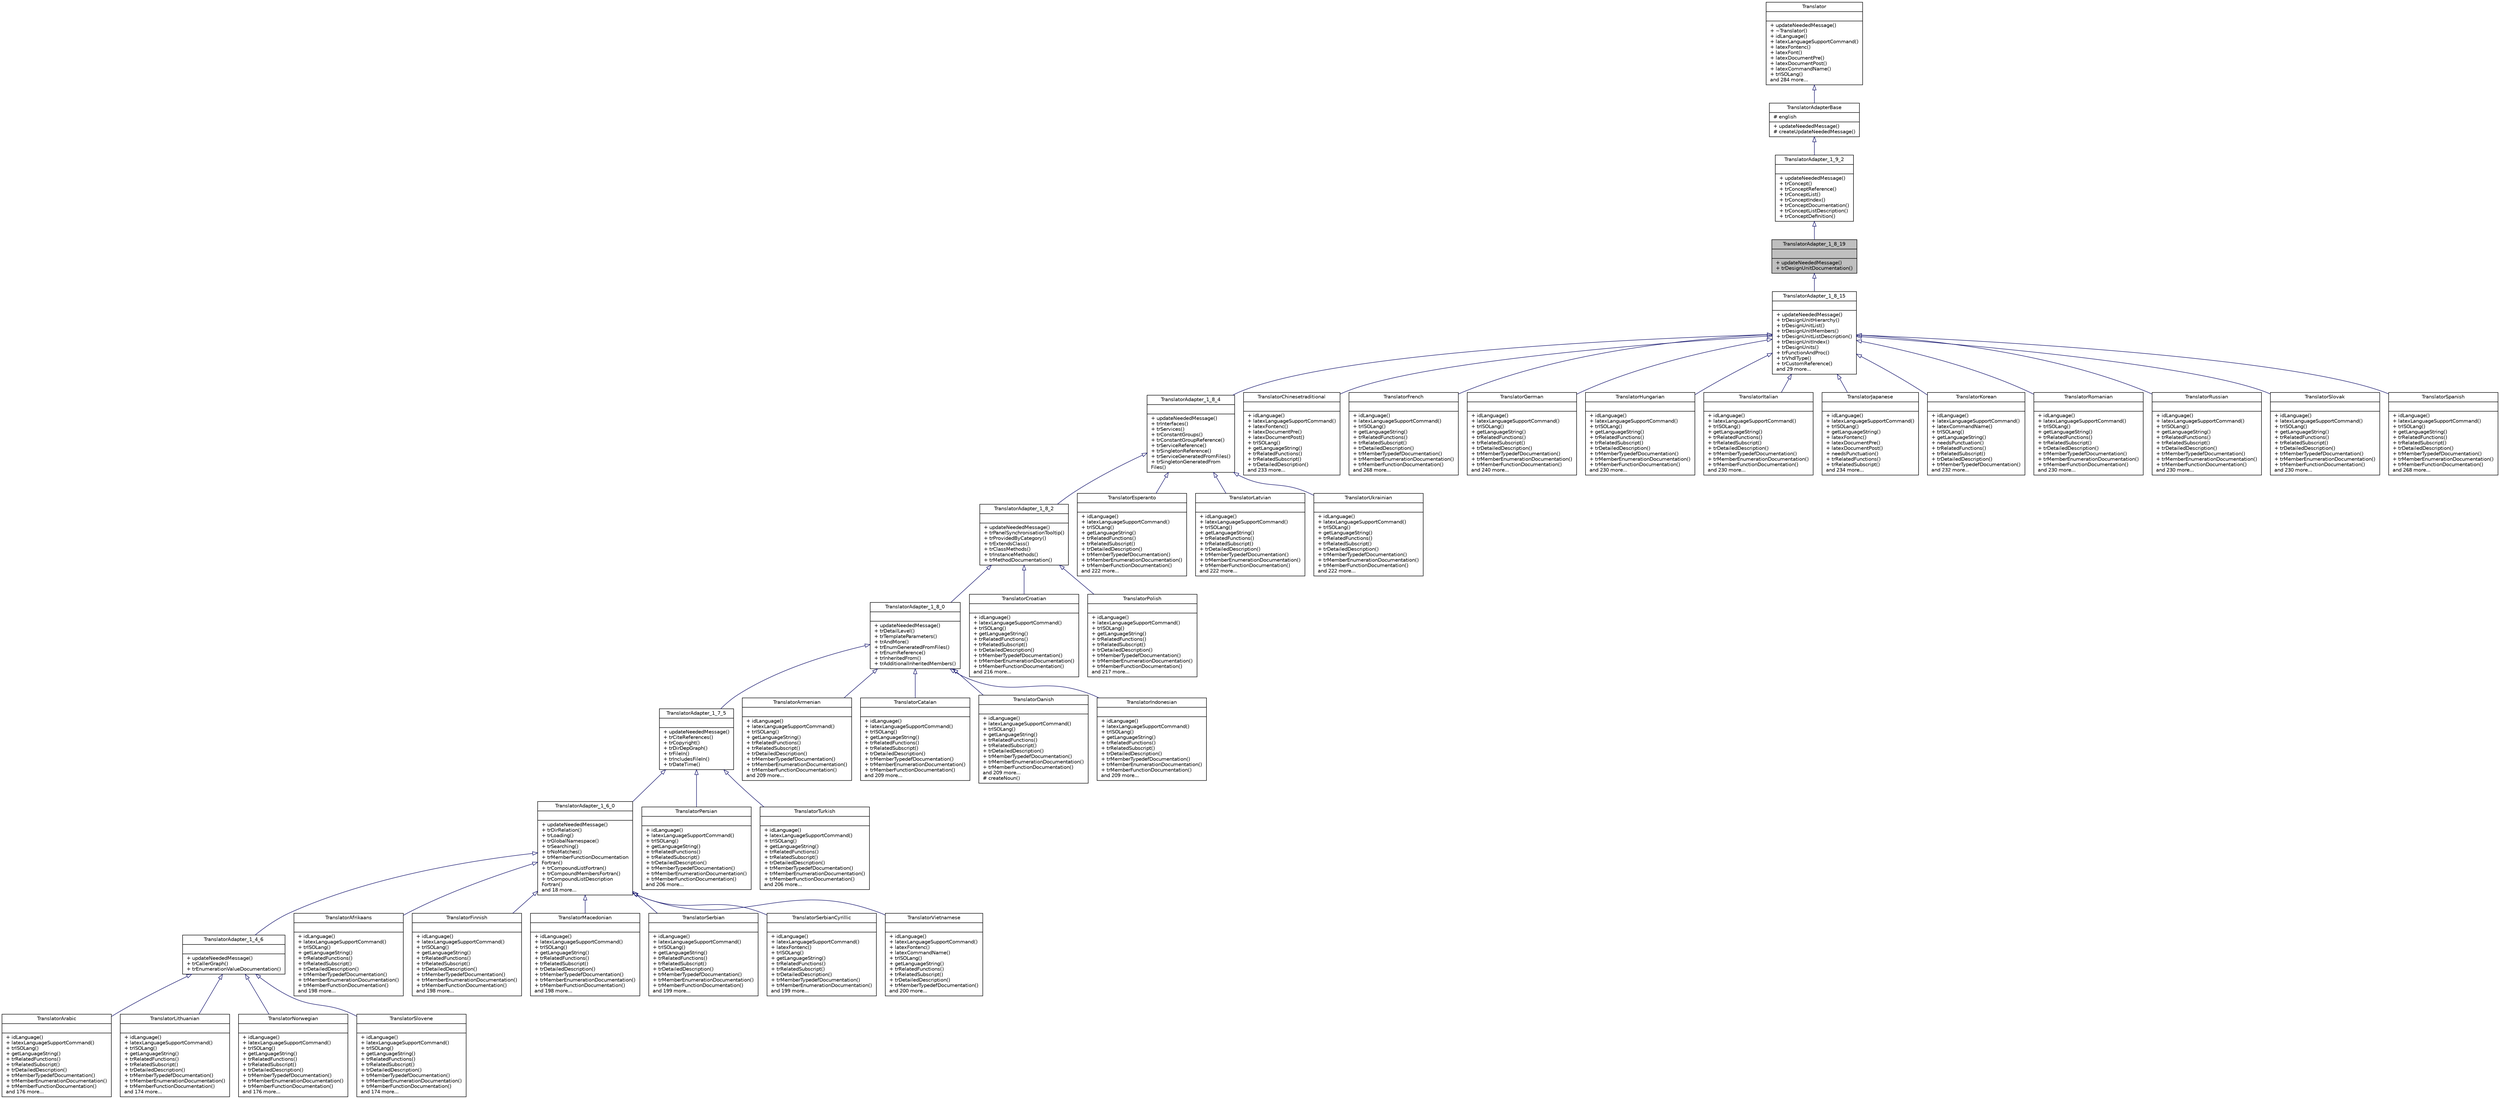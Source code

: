 digraph "TranslatorAdapter_1_8_19"
{
 // LATEX_PDF_SIZE
  edge [fontname="Helvetica",fontsize="10",labelfontname="Helvetica",labelfontsize="10"];
  node [fontname="Helvetica",fontsize="10",shape=record];
  Node1 [label="{TranslatorAdapter_1_8_19\n||+ updateNeededMessage()\l+ trDesignUnitDocumentation()\l}",height=0.2,width=0.4,color="black", fillcolor="grey75", style="filled", fontcolor="black",tooltip=" "];
  Node2 -> Node1 [dir="back",color="midnightblue",fontsize="10",style="solid",arrowtail="onormal"];
  Node2 [label="{TranslatorAdapter_1_9_2\n||+ updateNeededMessage()\l+ trConcept()\l+ trConceptReference()\l+ trConceptList()\l+ trConceptIndex()\l+ trConceptDocumentation()\l+ trConceptListDescription()\l+ trConceptDefinition()\l}",height=0.2,width=0.4,color="black", fillcolor="white", style="filled",URL="$classTranslatorAdapter__1__9__2.html",tooltip=" "];
  Node3 -> Node2 [dir="back",color="midnightblue",fontsize="10",style="solid",arrowtail="onormal"];
  Node3 [label="{TranslatorAdapterBase\n|# english\l|+ updateNeededMessage()\l# createUpdateNeededMessage()\l}",height=0.2,width=0.4,color="black", fillcolor="white", style="filled",URL="$classTranslatorAdapterBase.html",tooltip=" "];
  Node4 -> Node3 [dir="back",color="midnightblue",fontsize="10",style="solid",arrowtail="onormal"];
  Node4 [label="{Translator\n||+ updateNeededMessage()\l+ ~Translator()\l+ idLanguage()\l+ latexLanguageSupportCommand()\l+ latexFontenc()\l+ latexFont()\l+ latexDocumentPre()\l+ latexDocumentPost()\l+ latexCommandName()\l+ trISOLang()\land 284 more...\l}",height=0.2,width=0.4,color="black", fillcolor="white", style="filled",URL="$classTranslator.html",tooltip=" "];
  Node1 -> Node5 [dir="back",color="midnightblue",fontsize="10",style="solid",arrowtail="onormal"];
  Node5 [label="{TranslatorAdapter_1_8_15\n||+ updateNeededMessage()\l+ trDesignUnitHierarchy()\l+ trDesignUnitList()\l+ trDesignUnitMembers()\l+ trDesignUnitListDescription()\l+ trDesignUnitIndex()\l+ trDesignUnits()\l+ trFunctionAndProc()\l+ trVhdlType()\l+ trCustomReference()\land 29 more...\l}",height=0.2,width=0.4,color="black", fillcolor="white", style="filled",URL="$classTranslatorAdapter__1__8__15.html",tooltip=" "];
  Node5 -> Node6 [dir="back",color="midnightblue",fontsize="10",style="solid",arrowtail="onormal"];
  Node6 [label="{TranslatorAdapter_1_8_4\n||+ updateNeededMessage()\l+ trInterfaces()\l+ trServices()\l+ trConstantGroups()\l+ trConstantGroupReference()\l+ trServiceReference()\l+ trSingletonReference()\l+ trServiceGeneratedFromFiles()\l+ trSingletonGeneratedFrom\lFiles()\l}",height=0.2,width=0.4,color="black", fillcolor="white", style="filled",URL="$classTranslatorAdapter__1__8__4.html",tooltip=" "];
  Node6 -> Node7 [dir="back",color="midnightblue",fontsize="10",style="solid",arrowtail="onormal"];
  Node7 [label="{TranslatorAdapter_1_8_2\n||+ updateNeededMessage()\l+ trPanelSynchronisationTooltip()\l+ trProvidedByCategory()\l+ trExtendsClass()\l+ trClassMethods()\l+ trInstanceMethods()\l+ trMethodDocumentation()\l}",height=0.2,width=0.4,color="black", fillcolor="white", style="filled",URL="$classTranslatorAdapter__1__8__2.html",tooltip=" "];
  Node7 -> Node8 [dir="back",color="midnightblue",fontsize="10",style="solid",arrowtail="onormal"];
  Node8 [label="{TranslatorAdapter_1_8_0\n||+ updateNeededMessage()\l+ trDetailLevel()\l+ trTemplateParameters()\l+ trAndMore()\l+ trEnumGeneratedFromFiles()\l+ trEnumReference()\l+ trInheritedFrom()\l+ trAdditionalInheritedMembers()\l}",height=0.2,width=0.4,color="black", fillcolor="white", style="filled",URL="$classTranslatorAdapter__1__8__0.html",tooltip=" "];
  Node8 -> Node9 [dir="back",color="midnightblue",fontsize="10",style="solid",arrowtail="onormal"];
  Node9 [label="{TranslatorAdapter_1_7_5\n||+ updateNeededMessage()\l+ trCiteReferences()\l+ trCopyright()\l+ trDirDepGraph()\l+ trFileIn()\l+ trIncludesFileIn()\l+ trDateTime()\l}",height=0.2,width=0.4,color="black", fillcolor="white", style="filled",URL="$classTranslatorAdapter__1__7__5.html",tooltip=" "];
  Node9 -> Node10 [dir="back",color="midnightblue",fontsize="10",style="solid",arrowtail="onormal"];
  Node10 [label="{TranslatorAdapter_1_6_0\n||+ updateNeededMessage()\l+ trDirRelation()\l+ trLoading()\l+ trGlobalNamespace()\l+ trSearching()\l+ trNoMatches()\l+ trMemberFunctionDocumentation\lFortran()\l+ trCompoundListFortran()\l+ trCompoundMembersFortran()\l+ trCompoundListDescription\lFortran()\land 18 more...\l}",height=0.2,width=0.4,color="black", fillcolor="white", style="filled",URL="$classTranslatorAdapter__1__6__0.html",tooltip=" "];
  Node10 -> Node11 [dir="back",color="midnightblue",fontsize="10",style="solid",arrowtail="onormal"];
  Node11 [label="{TranslatorAdapter_1_4_6\n||+ updateNeededMessage()\l+ trCallerGraph()\l+ trEnumerationValueDocumentation()\l}",height=0.2,width=0.4,color="black", fillcolor="white", style="filled",URL="$classTranslatorAdapter__1__4__6.html",tooltip=" "];
  Node11 -> Node12 [dir="back",color="midnightblue",fontsize="10",style="solid",arrowtail="onormal"];
  Node12 [label="{TranslatorArabic\n||+ idLanguage()\l+ latexLanguageSupportCommand()\l+ trISOLang()\l+ getLanguageString()\l+ trRelatedFunctions()\l+ trRelatedSubscript()\l+ trDetailedDescription()\l+ trMemberTypedefDocumentation()\l+ trMemberEnumerationDocumentation()\l+ trMemberFunctionDocumentation()\land 176 more...\l}",height=0.2,width=0.4,color="black", fillcolor="white", style="filled",URL="$classTranslatorArabic.html",tooltip=" "];
  Node11 -> Node13 [dir="back",color="midnightblue",fontsize="10",style="solid",arrowtail="onormal"];
  Node13 [label="{TranslatorLithuanian\n||+ idLanguage()\l+ latexLanguageSupportCommand()\l+ trISOLang()\l+ getLanguageString()\l+ trRelatedFunctions()\l+ trRelatedSubscript()\l+ trDetailedDescription()\l+ trMemberTypedefDocumentation()\l+ trMemberEnumerationDocumentation()\l+ trMemberFunctionDocumentation()\land 174 more...\l}",height=0.2,width=0.4,color="black", fillcolor="white", style="filled",URL="$classTranslatorLithuanian.html",tooltip=" "];
  Node11 -> Node14 [dir="back",color="midnightblue",fontsize="10",style="solid",arrowtail="onormal"];
  Node14 [label="{TranslatorNorwegian\n||+ idLanguage()\l+ latexLanguageSupportCommand()\l+ trISOLang()\l+ getLanguageString()\l+ trRelatedFunctions()\l+ trRelatedSubscript()\l+ trDetailedDescription()\l+ trMemberTypedefDocumentation()\l+ trMemberEnumerationDocumentation()\l+ trMemberFunctionDocumentation()\land 176 more...\l}",height=0.2,width=0.4,color="black", fillcolor="white", style="filled",URL="$classTranslatorNorwegian.html",tooltip=" "];
  Node11 -> Node15 [dir="back",color="midnightblue",fontsize="10",style="solid",arrowtail="onormal"];
  Node15 [label="{TranslatorSlovene\n||+ idLanguage()\l+ latexLanguageSupportCommand()\l+ trISOLang()\l+ getLanguageString()\l+ trRelatedFunctions()\l+ trRelatedSubscript()\l+ trDetailedDescription()\l+ trMemberTypedefDocumentation()\l+ trMemberEnumerationDocumentation()\l+ trMemberFunctionDocumentation()\land 174 more...\l}",height=0.2,width=0.4,color="black", fillcolor="white", style="filled",URL="$classTranslatorSlovene.html",tooltip=" "];
  Node10 -> Node16 [dir="back",color="midnightblue",fontsize="10",style="solid",arrowtail="onormal"];
  Node16 [label="{TranslatorAfrikaans\n||+ idLanguage()\l+ latexLanguageSupportCommand()\l+ trISOLang()\l+ getLanguageString()\l+ trRelatedFunctions()\l+ trRelatedSubscript()\l+ trDetailedDescription()\l+ trMemberTypedefDocumentation()\l+ trMemberEnumerationDocumentation()\l+ trMemberFunctionDocumentation()\land 198 more...\l}",height=0.2,width=0.4,color="black", fillcolor="white", style="filled",URL="$classTranslatorAfrikaans.html",tooltip=" "];
  Node10 -> Node17 [dir="back",color="midnightblue",fontsize="10",style="solid",arrowtail="onormal"];
  Node17 [label="{TranslatorFinnish\n||+ idLanguage()\l+ latexLanguageSupportCommand()\l+ trISOLang()\l+ getLanguageString()\l+ trRelatedFunctions()\l+ trRelatedSubscript()\l+ trDetailedDescription()\l+ trMemberTypedefDocumentation()\l+ trMemberEnumerationDocumentation()\l+ trMemberFunctionDocumentation()\land 198 more...\l}",height=0.2,width=0.4,color="black", fillcolor="white", style="filled",URL="$classTranslatorFinnish.html",tooltip=" "];
  Node10 -> Node18 [dir="back",color="midnightblue",fontsize="10",style="solid",arrowtail="onormal"];
  Node18 [label="{TranslatorMacedonian\n||+ idLanguage()\l+ latexLanguageSupportCommand()\l+ trISOLang()\l+ getLanguageString()\l+ trRelatedFunctions()\l+ trRelatedSubscript()\l+ trDetailedDescription()\l+ trMemberTypedefDocumentation()\l+ trMemberEnumerationDocumentation()\l+ trMemberFunctionDocumentation()\land 198 more...\l}",height=0.2,width=0.4,color="black", fillcolor="white", style="filled",URL="$classTranslatorMacedonian.html",tooltip=" "];
  Node10 -> Node19 [dir="back",color="midnightblue",fontsize="10",style="solid",arrowtail="onormal"];
  Node19 [label="{TranslatorSerbian\n||+ idLanguage()\l+ latexLanguageSupportCommand()\l+ trISOLang()\l+ getLanguageString()\l+ trRelatedFunctions()\l+ trRelatedSubscript()\l+ trDetailedDescription()\l+ trMemberTypedefDocumentation()\l+ trMemberEnumerationDocumentation()\l+ trMemberFunctionDocumentation()\land 199 more...\l}",height=0.2,width=0.4,color="black", fillcolor="white", style="filled",URL="$classTranslatorSerbian.html",tooltip=" "];
  Node10 -> Node20 [dir="back",color="midnightblue",fontsize="10",style="solid",arrowtail="onormal"];
  Node20 [label="{TranslatorSerbianCyrillic\n||+ idLanguage()\l+ latexLanguageSupportCommand()\l+ latexFontenc()\l+ trISOLang()\l+ getLanguageString()\l+ trRelatedFunctions()\l+ trRelatedSubscript()\l+ trDetailedDescription()\l+ trMemberTypedefDocumentation()\l+ trMemberEnumerationDocumentation()\land 199 more...\l}",height=0.2,width=0.4,color="black", fillcolor="white", style="filled",URL="$classTranslatorSerbianCyrillic.html",tooltip=" "];
  Node10 -> Node21 [dir="back",color="midnightblue",fontsize="10",style="solid",arrowtail="onormal"];
  Node21 [label="{TranslatorVietnamese\n||+ idLanguage()\l+ latexLanguageSupportCommand()\l+ latexFontenc()\l+ latexCommandName()\l+ trISOLang()\l+ getLanguageString()\l+ trRelatedFunctions()\l+ trRelatedSubscript()\l+ trDetailedDescription()\l+ trMemberTypedefDocumentation()\land 200 more...\l}",height=0.2,width=0.4,color="black", fillcolor="white", style="filled",URL="$classTranslatorVietnamese.html",tooltip=" "];
  Node9 -> Node22 [dir="back",color="midnightblue",fontsize="10",style="solid",arrowtail="onormal"];
  Node22 [label="{TranslatorPersian\n||+ idLanguage()\l+ latexLanguageSupportCommand()\l+ trISOLang()\l+ getLanguageString()\l+ trRelatedFunctions()\l+ trRelatedSubscript()\l+ trDetailedDescription()\l+ trMemberTypedefDocumentation()\l+ trMemberEnumerationDocumentation()\l+ trMemberFunctionDocumentation()\land 206 more...\l}",height=0.2,width=0.4,color="black", fillcolor="white", style="filled",URL="$classTranslatorPersian.html",tooltip=" "];
  Node9 -> Node23 [dir="back",color="midnightblue",fontsize="10",style="solid",arrowtail="onormal"];
  Node23 [label="{TranslatorTurkish\n||+ idLanguage()\l+ latexLanguageSupportCommand()\l+ trISOLang()\l+ getLanguageString()\l+ trRelatedFunctions()\l+ trRelatedSubscript()\l+ trDetailedDescription()\l+ trMemberTypedefDocumentation()\l+ trMemberEnumerationDocumentation()\l+ trMemberFunctionDocumentation()\land 206 more...\l}",height=0.2,width=0.4,color="black", fillcolor="white", style="filled",URL="$classTranslatorTurkish.html",tooltip=" "];
  Node8 -> Node24 [dir="back",color="midnightblue",fontsize="10",style="solid",arrowtail="onormal"];
  Node24 [label="{TranslatorArmenian\n||+ idLanguage()\l+ latexLanguageSupportCommand()\l+ trISOLang()\l+ getLanguageString()\l+ trRelatedFunctions()\l+ trRelatedSubscript()\l+ trDetailedDescription()\l+ trMemberTypedefDocumentation()\l+ trMemberEnumerationDocumentation()\l+ trMemberFunctionDocumentation()\land 209 more...\l}",height=0.2,width=0.4,color="black", fillcolor="white", style="filled",URL="$classTranslatorArmenian.html",tooltip=" "];
  Node8 -> Node25 [dir="back",color="midnightblue",fontsize="10",style="solid",arrowtail="onormal"];
  Node25 [label="{TranslatorCatalan\n||+ idLanguage()\l+ latexLanguageSupportCommand()\l+ trISOLang()\l+ getLanguageString()\l+ trRelatedFunctions()\l+ trRelatedSubscript()\l+ trDetailedDescription()\l+ trMemberTypedefDocumentation()\l+ trMemberEnumerationDocumentation()\l+ trMemberFunctionDocumentation()\land 209 more...\l}",height=0.2,width=0.4,color="black", fillcolor="white", style="filled",URL="$classTranslatorCatalan.html",tooltip=" "];
  Node8 -> Node26 [dir="back",color="midnightblue",fontsize="10",style="solid",arrowtail="onormal"];
  Node26 [label="{TranslatorDanish\n||+ idLanguage()\l+ latexLanguageSupportCommand()\l+ trISOLang()\l+ getLanguageString()\l+ trRelatedFunctions()\l+ trRelatedSubscript()\l+ trDetailedDescription()\l+ trMemberTypedefDocumentation()\l+ trMemberEnumerationDocumentation()\l+ trMemberFunctionDocumentation()\land 209 more...\l# createNoun()\l}",height=0.2,width=0.4,color="black", fillcolor="white", style="filled",URL="$classTranslatorDanish.html",tooltip=" "];
  Node8 -> Node27 [dir="back",color="midnightblue",fontsize="10",style="solid",arrowtail="onormal"];
  Node27 [label="{TranslatorIndonesian\n||+ idLanguage()\l+ latexLanguageSupportCommand()\l+ trISOLang()\l+ getLanguageString()\l+ trRelatedFunctions()\l+ trRelatedSubscript()\l+ trDetailedDescription()\l+ trMemberTypedefDocumentation()\l+ trMemberEnumerationDocumentation()\l+ trMemberFunctionDocumentation()\land 209 more...\l}",height=0.2,width=0.4,color="black", fillcolor="white", style="filled",URL="$classTranslatorIndonesian.html",tooltip=" "];
  Node7 -> Node28 [dir="back",color="midnightblue",fontsize="10",style="solid",arrowtail="onormal"];
  Node28 [label="{TranslatorCroatian\n||+ idLanguage()\l+ latexLanguageSupportCommand()\l+ trISOLang()\l+ getLanguageString()\l+ trRelatedFunctions()\l+ trRelatedSubscript()\l+ trDetailedDescription()\l+ trMemberTypedefDocumentation()\l+ trMemberEnumerationDocumentation()\l+ trMemberFunctionDocumentation()\land 216 more...\l}",height=0.2,width=0.4,color="black", fillcolor="white", style="filled",URL="$classTranslatorCroatian.html",tooltip=" "];
  Node7 -> Node29 [dir="back",color="midnightblue",fontsize="10",style="solid",arrowtail="onormal"];
  Node29 [label="{TranslatorPolish\n||+ idLanguage()\l+ latexLanguageSupportCommand()\l+ trISOLang()\l+ getLanguageString()\l+ trRelatedFunctions()\l+ trRelatedSubscript()\l+ trDetailedDescription()\l+ trMemberTypedefDocumentation()\l+ trMemberEnumerationDocumentation()\l+ trMemberFunctionDocumentation()\land 217 more...\l}",height=0.2,width=0.4,color="black", fillcolor="white", style="filled",URL="$classTranslatorPolish.html",tooltip=" "];
  Node6 -> Node30 [dir="back",color="midnightblue",fontsize="10",style="solid",arrowtail="onormal"];
  Node30 [label="{TranslatorEsperanto\n||+ idLanguage()\l+ latexLanguageSupportCommand()\l+ trISOLang()\l+ getLanguageString()\l+ trRelatedFunctions()\l+ trRelatedSubscript()\l+ trDetailedDescription()\l+ trMemberTypedefDocumentation()\l+ trMemberEnumerationDocumentation()\l+ trMemberFunctionDocumentation()\land 222 more...\l}",height=0.2,width=0.4,color="black", fillcolor="white", style="filled",URL="$classTranslatorEsperanto.html",tooltip=" "];
  Node6 -> Node31 [dir="back",color="midnightblue",fontsize="10",style="solid",arrowtail="onormal"];
  Node31 [label="{TranslatorLatvian\n||+ idLanguage()\l+ latexLanguageSupportCommand()\l+ trISOLang()\l+ getLanguageString()\l+ trRelatedFunctions()\l+ trRelatedSubscript()\l+ trDetailedDescription()\l+ trMemberTypedefDocumentation()\l+ trMemberEnumerationDocumentation()\l+ trMemberFunctionDocumentation()\land 222 more...\l}",height=0.2,width=0.4,color="black", fillcolor="white", style="filled",URL="$classTranslatorLatvian.html",tooltip=" "];
  Node6 -> Node32 [dir="back",color="midnightblue",fontsize="10",style="solid",arrowtail="onormal"];
  Node32 [label="{TranslatorUkrainian\n||+ idLanguage()\l+ latexLanguageSupportCommand()\l+ trISOLang()\l+ getLanguageString()\l+ trRelatedFunctions()\l+ trRelatedSubscript()\l+ trDetailedDescription()\l+ trMemberTypedefDocumentation()\l+ trMemberEnumerationDocumentation()\l+ trMemberFunctionDocumentation()\land 222 more...\l}",height=0.2,width=0.4,color="black", fillcolor="white", style="filled",URL="$classTranslatorUkrainian.html",tooltip=" "];
  Node5 -> Node33 [dir="back",color="midnightblue",fontsize="10",style="solid",arrowtail="onormal"];
  Node33 [label="{TranslatorChinesetraditional\n||+ idLanguage()\l+ latexLanguageSupportCommand()\l+ latexFontenc()\l+ latexDocumentPre()\l+ latexDocumentPost()\l+ trISOLang()\l+ getLanguageString()\l+ trRelatedFunctions()\l+ trRelatedSubscript()\l+ trDetailedDescription()\land 233 more...\l}",height=0.2,width=0.4,color="black", fillcolor="white", style="filled",URL="$classTranslatorChinesetraditional.html",tooltip=" "];
  Node5 -> Node34 [dir="back",color="midnightblue",fontsize="10",style="solid",arrowtail="onormal"];
  Node34 [label="{TranslatorFrench\n||+ idLanguage()\l+ latexLanguageSupportCommand()\l+ trISOLang()\l+ getLanguageString()\l+ trRelatedFunctions()\l+ trRelatedSubscript()\l+ trDetailedDescription()\l+ trMemberTypedefDocumentation()\l+ trMemberEnumerationDocumentation()\l+ trMemberFunctionDocumentation()\land 268 more...\l}",height=0.2,width=0.4,color="black", fillcolor="white", style="filled",URL="$classTranslatorFrench.html",tooltip=" "];
  Node5 -> Node35 [dir="back",color="midnightblue",fontsize="10",style="solid",arrowtail="onormal"];
  Node35 [label="{TranslatorGerman\n||+ idLanguage()\l+ latexLanguageSupportCommand()\l+ trISOLang()\l+ getLanguageString()\l+ trRelatedFunctions()\l+ trRelatedSubscript()\l+ trDetailedDescription()\l+ trMemberTypedefDocumentation()\l+ trMemberEnumerationDocumentation()\l+ trMemberFunctionDocumentation()\land 240 more...\l}",height=0.2,width=0.4,color="black", fillcolor="white", style="filled",URL="$classTranslatorGerman.html",tooltip=" "];
  Node5 -> Node36 [dir="back",color="midnightblue",fontsize="10",style="solid",arrowtail="onormal"];
  Node36 [label="{TranslatorHungarian\n||+ idLanguage()\l+ latexLanguageSupportCommand()\l+ trISOLang()\l+ getLanguageString()\l+ trRelatedFunctions()\l+ trRelatedSubscript()\l+ trDetailedDescription()\l+ trMemberTypedefDocumentation()\l+ trMemberEnumerationDocumentation()\l+ trMemberFunctionDocumentation()\land 230 more...\l}",height=0.2,width=0.4,color="black", fillcolor="white", style="filled",URL="$classTranslatorHungarian.html",tooltip=" "];
  Node5 -> Node37 [dir="back",color="midnightblue",fontsize="10",style="solid",arrowtail="onormal"];
  Node37 [label="{TranslatorItalian\n||+ idLanguage()\l+ latexLanguageSupportCommand()\l+ trISOLang()\l+ getLanguageString()\l+ trRelatedFunctions()\l+ trRelatedSubscript()\l+ trDetailedDescription()\l+ trMemberTypedefDocumentation()\l+ trMemberEnumerationDocumentation()\l+ trMemberFunctionDocumentation()\land 230 more...\l}",height=0.2,width=0.4,color="black", fillcolor="white", style="filled",URL="$classTranslatorItalian.html",tooltip=" "];
  Node5 -> Node38 [dir="back",color="midnightblue",fontsize="10",style="solid",arrowtail="onormal"];
  Node38 [label="{TranslatorJapanese\n||+ idLanguage()\l+ latexLanguageSupportCommand()\l+ trISOLang()\l+ getLanguageString()\l+ latexFontenc()\l+ latexDocumentPre()\l+ latexDocumentPost()\l+ needsPunctuation()\l+ trRelatedFunctions()\l+ trRelatedSubscript()\land 234 more...\l}",height=0.2,width=0.4,color="black", fillcolor="white", style="filled",URL="$classTranslatorJapanese.html",tooltip=" "];
  Node5 -> Node39 [dir="back",color="midnightblue",fontsize="10",style="solid",arrowtail="onormal"];
  Node39 [label="{TranslatorKorean\n||+ idLanguage()\l+ latexLanguageSupportCommand()\l+ latexCommandName()\l+ trISOLang()\l+ getLanguageString()\l+ needsPunctuation()\l+ trRelatedFunctions()\l+ trRelatedSubscript()\l+ trDetailedDescription()\l+ trMemberTypedefDocumentation()\land 232 more...\l}",height=0.2,width=0.4,color="black", fillcolor="white", style="filled",URL="$classTranslatorKorean.html",tooltip=" "];
  Node5 -> Node40 [dir="back",color="midnightblue",fontsize="10",style="solid",arrowtail="onormal"];
  Node40 [label="{TranslatorRomanian\n||+ idLanguage()\l+ latexLanguageSupportCommand()\l+ trISOLang()\l+ getLanguageString()\l+ trRelatedFunctions()\l+ trRelatedSubscript()\l+ trDetailedDescription()\l+ trMemberTypedefDocumentation()\l+ trMemberEnumerationDocumentation()\l+ trMemberFunctionDocumentation()\land 230 more...\l}",height=0.2,width=0.4,color="black", fillcolor="white", style="filled",URL="$classTranslatorRomanian.html",tooltip=" "];
  Node5 -> Node41 [dir="back",color="midnightblue",fontsize="10",style="solid",arrowtail="onormal"];
  Node41 [label="{TranslatorRussian\n||+ idLanguage()\l+ latexLanguageSupportCommand()\l+ trISOLang()\l+ getLanguageString()\l+ trRelatedFunctions()\l+ trRelatedSubscript()\l+ trDetailedDescription()\l+ trMemberTypedefDocumentation()\l+ trMemberEnumerationDocumentation()\l+ trMemberFunctionDocumentation()\land 230 more...\l}",height=0.2,width=0.4,color="black", fillcolor="white", style="filled",URL="$classTranslatorRussian.html",tooltip=" "];
  Node5 -> Node42 [dir="back",color="midnightblue",fontsize="10",style="solid",arrowtail="onormal"];
  Node42 [label="{TranslatorSlovak\n||+ idLanguage()\l+ latexLanguageSupportCommand()\l+ trISOLang()\l+ getLanguageString()\l+ trRelatedFunctions()\l+ trRelatedSubscript()\l+ trDetailedDescription()\l+ trMemberTypedefDocumentation()\l+ trMemberEnumerationDocumentation()\l+ trMemberFunctionDocumentation()\land 230 more...\l}",height=0.2,width=0.4,color="black", fillcolor="white", style="filled",URL="$classTranslatorSlovak.html",tooltip=" "];
  Node5 -> Node43 [dir="back",color="midnightblue",fontsize="10",style="solid",arrowtail="onormal"];
  Node43 [label="{TranslatorSpanish\n||+ idLanguage()\l+ latexLanguageSupportCommand()\l+ trISOLang()\l+ getLanguageString()\l+ trRelatedFunctions()\l+ trRelatedSubscript()\l+ trDetailedDescription()\l+ trMemberTypedefDocumentation()\l+ trMemberEnumerationDocumentation()\l+ trMemberFunctionDocumentation()\land 268 more...\l}",height=0.2,width=0.4,color="black", fillcolor="white", style="filled",URL="$classTranslatorSpanish.html",tooltip=" "];
}
